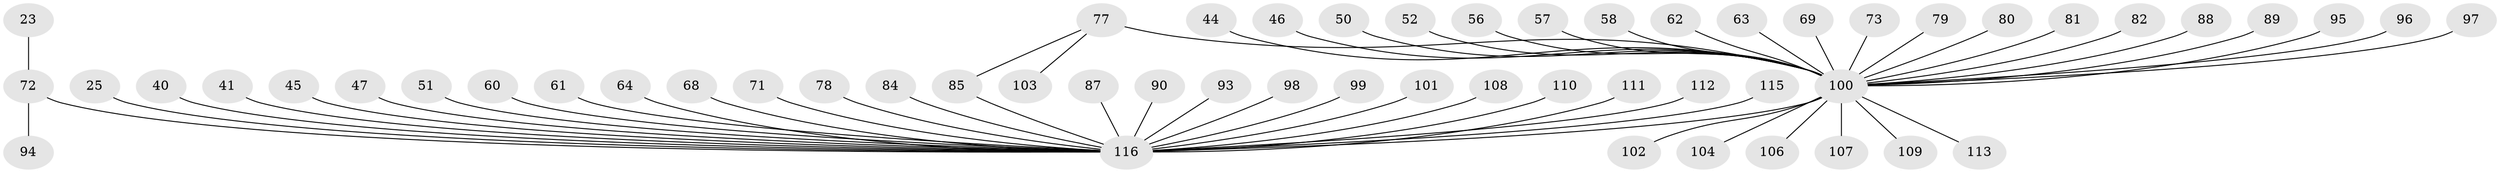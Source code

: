 // original degree distribution, {29: 0.008620689655172414, 2: 0.20689655172413793, 6: 0.02586206896551724, 8: 0.008620689655172414, 3: 0.08620689655172414, 7: 0.008620689655172414, 1: 0.5948275862068966, 19: 0.008620689655172414, 4: 0.017241379310344827, 5: 0.034482758620689655}
// Generated by graph-tools (version 1.1) at 2025/47/03/09/25 04:47:49]
// undirected, 58 vertices, 58 edges
graph export_dot {
graph [start="1"]
  node [color=gray90,style=filled];
  23;
  25;
  40;
  41;
  44 [super="+20"];
  45;
  46;
  47;
  50;
  51 [super="+10"];
  52;
  56;
  57;
  58;
  60;
  61;
  62;
  63;
  64;
  68;
  69;
  71;
  72 [super="+15"];
  73 [super="+29"];
  77 [super="+14+75+59"];
  78;
  79;
  80 [super="+65"];
  81;
  82;
  84;
  85 [super="+19+39"];
  87;
  88;
  89;
  90;
  93;
  94;
  95;
  96;
  97;
  98;
  99;
  100 [super="+32+28+86+92+17+22+42"];
  101 [super="+24"];
  102;
  103;
  104;
  106 [super="+70"];
  107 [super="+91"];
  108;
  109;
  110 [super="+9"];
  111 [super="+36"];
  112;
  113;
  115 [super="+66"];
  116 [super="+105+114+53+74+1+7+8"];
  23 -- 72;
  25 -- 116;
  40 -- 116;
  41 -- 116;
  44 -- 100;
  45 -- 116;
  46 -- 100;
  47 -- 116;
  50 -- 100;
  51 -- 116;
  52 -- 100;
  56 -- 100;
  57 -- 100;
  58 -- 100;
  60 -- 116;
  61 -- 116;
  62 -- 100;
  63 -- 100;
  64 -- 116;
  68 -- 116;
  69 -- 100;
  71 -- 116;
  72 -- 94;
  72 -- 116 [weight=3];
  73 -- 100;
  77 -- 100 [weight=2];
  77 -- 103;
  77 -- 85;
  78 -- 116;
  79 -- 100;
  80 -- 100;
  81 -- 100;
  82 -- 100;
  84 -- 116;
  85 -- 116;
  87 -- 116;
  88 -- 100;
  89 -- 100;
  90 -- 116;
  93 -- 116;
  95 -- 100;
  96 -- 100;
  97 -- 100;
  98 -- 116;
  99 -- 116;
  100 -- 109;
  100 -- 116 [weight=8];
  100 -- 107 [weight=2];
  100 -- 102;
  100 -- 104;
  100 -- 106;
  100 -- 113;
  101 -- 116;
  108 -- 116;
  110 -- 116;
  111 -- 116;
  112 -- 116;
  115 -- 116;
}
